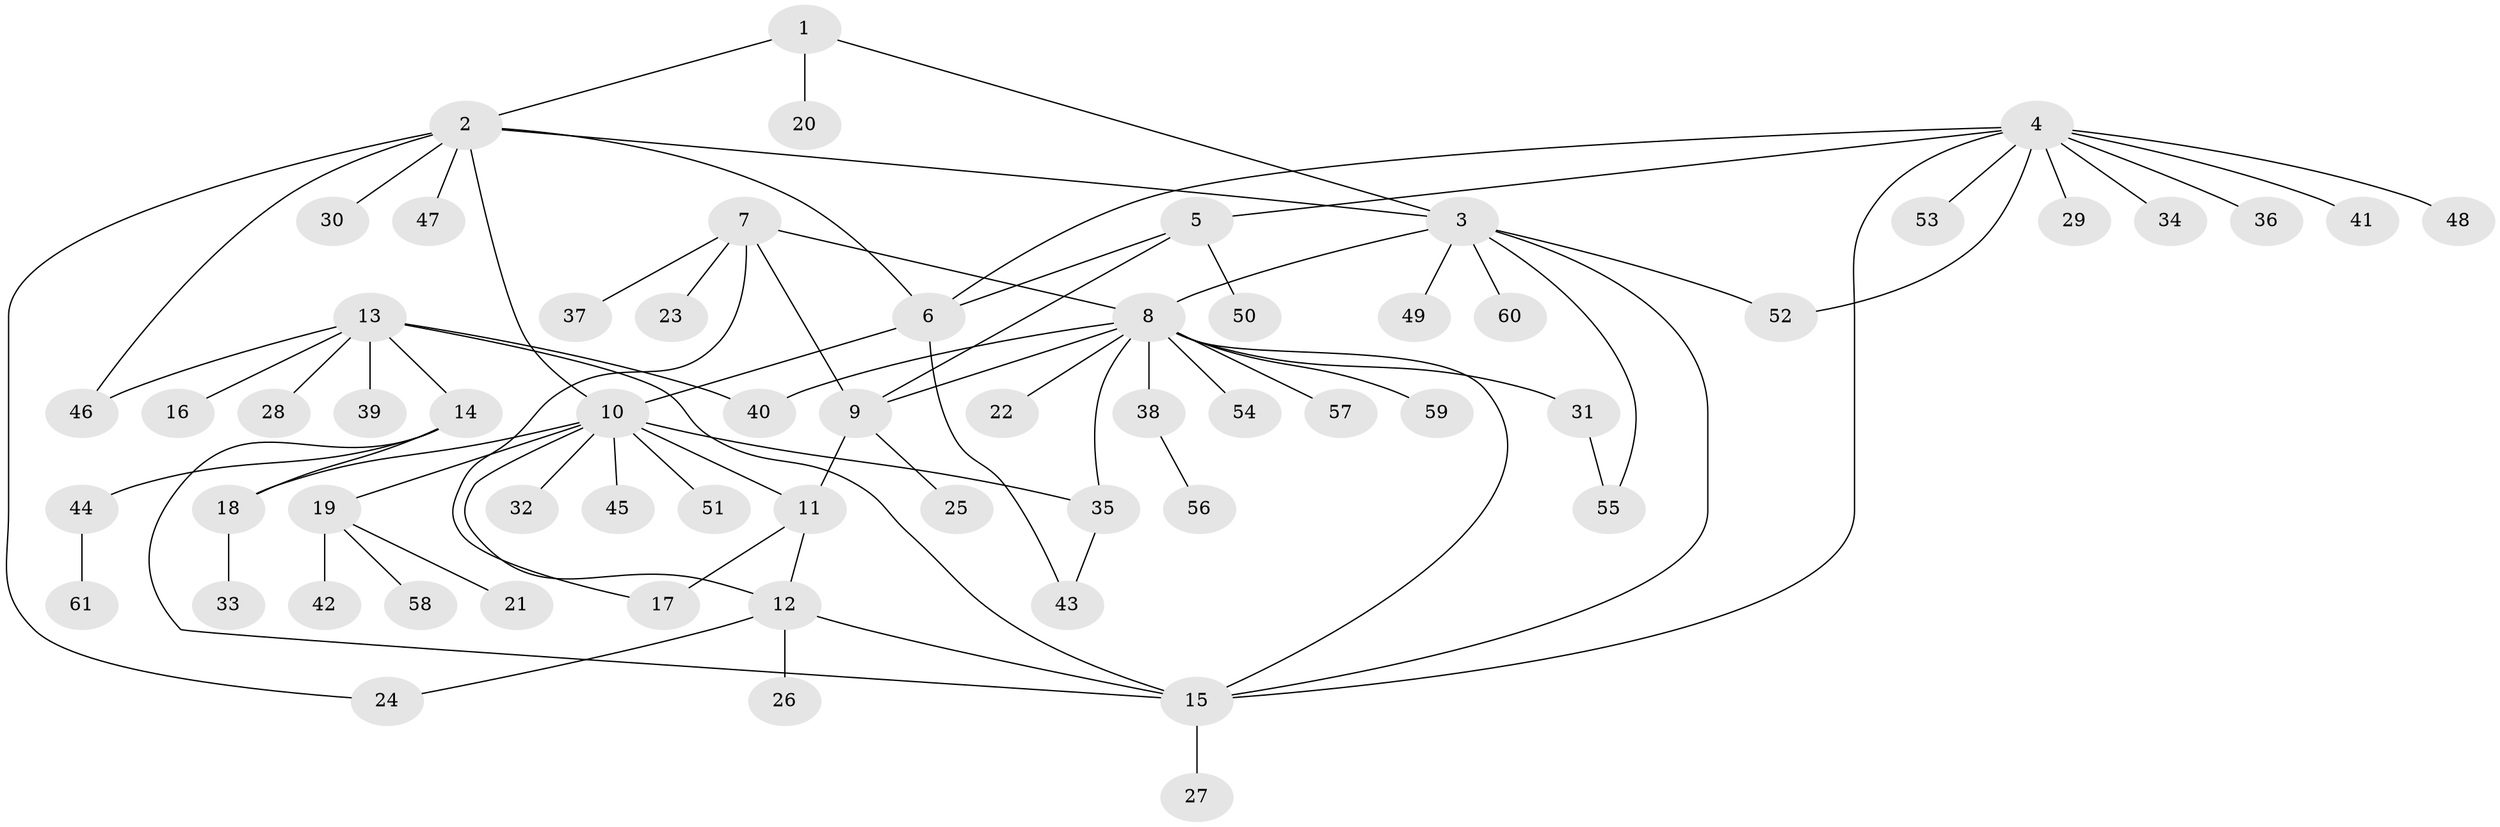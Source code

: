 // Generated by graph-tools (version 1.1) at 2025/37/03/09/25 02:37:25]
// undirected, 61 vertices, 80 edges
graph export_dot {
graph [start="1"]
  node [color=gray90,style=filled];
  1;
  2;
  3;
  4;
  5;
  6;
  7;
  8;
  9;
  10;
  11;
  12;
  13;
  14;
  15;
  16;
  17;
  18;
  19;
  20;
  21;
  22;
  23;
  24;
  25;
  26;
  27;
  28;
  29;
  30;
  31;
  32;
  33;
  34;
  35;
  36;
  37;
  38;
  39;
  40;
  41;
  42;
  43;
  44;
  45;
  46;
  47;
  48;
  49;
  50;
  51;
  52;
  53;
  54;
  55;
  56;
  57;
  58;
  59;
  60;
  61;
  1 -- 2;
  1 -- 3;
  1 -- 20;
  2 -- 3;
  2 -- 6;
  2 -- 10;
  2 -- 24;
  2 -- 30;
  2 -- 46;
  2 -- 47;
  3 -- 8;
  3 -- 15;
  3 -- 49;
  3 -- 52;
  3 -- 55;
  3 -- 60;
  4 -- 5;
  4 -- 6;
  4 -- 15;
  4 -- 29;
  4 -- 34;
  4 -- 36;
  4 -- 41;
  4 -- 48;
  4 -- 52;
  4 -- 53;
  5 -- 6;
  5 -- 9;
  5 -- 50;
  6 -- 10;
  6 -- 43;
  7 -- 8;
  7 -- 9;
  7 -- 17;
  7 -- 23;
  7 -- 37;
  8 -- 9;
  8 -- 15;
  8 -- 22;
  8 -- 31;
  8 -- 35;
  8 -- 38;
  8 -- 40;
  8 -- 54;
  8 -- 57;
  8 -- 59;
  9 -- 11;
  9 -- 25;
  10 -- 11;
  10 -- 12;
  10 -- 18;
  10 -- 19;
  10 -- 32;
  10 -- 35;
  10 -- 45;
  10 -- 51;
  11 -- 12;
  11 -- 17;
  12 -- 15;
  12 -- 24;
  12 -- 26;
  13 -- 14;
  13 -- 15;
  13 -- 16;
  13 -- 28;
  13 -- 39;
  13 -- 40;
  13 -- 46;
  14 -- 15;
  14 -- 18;
  14 -- 44;
  15 -- 27;
  18 -- 33;
  19 -- 21;
  19 -- 42;
  19 -- 58;
  31 -- 55;
  35 -- 43;
  38 -- 56;
  44 -- 61;
}
